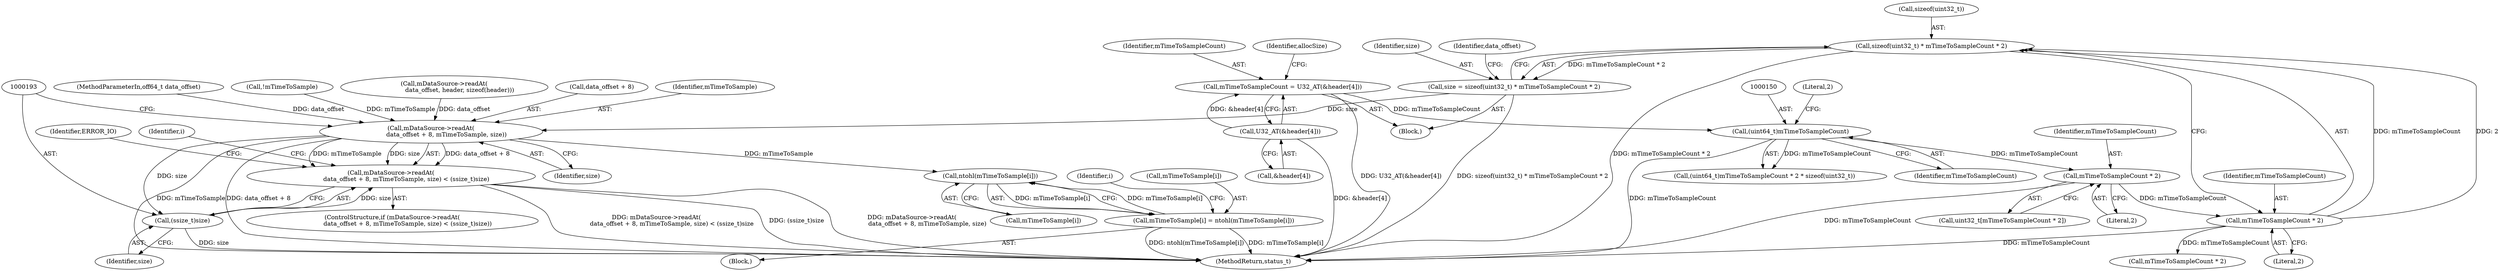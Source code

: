 digraph "1_Android_45737cb776625f17384540523674761e6313e6d4_1@API" {
"1000178" [label="(Call,sizeof(uint32_t) * mTimeToSampleCount * 2)"];
"1000181" [label="(Call,mTimeToSampleCount * 2)"];
"1000167" [label="(Call,mTimeToSampleCount * 2)"];
"1000149" [label="(Call,(uint64_t)mTimeToSampleCount)"];
"1000138" [label="(Call,mTimeToSampleCount = U32_AT(&header[4]))"];
"1000140" [label="(Call,U32_AT(&header[4]))"];
"1000176" [label="(Call,size = sizeof(uint32_t) * mTimeToSampleCount * 2)"];
"1000186" [label="(Call,mDataSource->readAt(\n                data_offset + 8, mTimeToSample, size))"];
"1000185" [label="(Call,mDataSource->readAt(\n                data_offset + 8, mTimeToSample, size) < (ssize_t)size)"];
"1000192" [label="(Call,(ssize_t)size)"];
"1000215" [label="(Call,ntohl(mTimeToSample[i]))"];
"1000211" [label="(Call,mTimeToSample[i] = ntohl(mTimeToSample[i]))"];
"1000118" [label="(Call,mDataSource->readAt(\n                data_offset, header, sizeof(header)))"];
"1000212" [label="(Call,mTimeToSample[i])"];
"1000178" [label="(Call,sizeof(uint32_t) * mTimeToSampleCount * 2)"];
"1000167" [label="(Call,mTimeToSampleCount * 2)"];
"1000209" [label="(Identifier,i)"];
"1000221" [label="(MethodReturn,status_t)"];
"1000186" [label="(Call,mDataSource->readAt(\n                data_offset + 8, mTimeToSample, size))"];
"1000188" [label="(Identifier,data_offset)"];
"1000211" [label="(Call,mTimeToSample[i] = ntohl(mTimeToSample[i]))"];
"1000187" [label="(Call,data_offset + 8)"];
"1000182" [label="(Identifier,mTimeToSampleCount)"];
"1000185" [label="(Call,mDataSource->readAt(\n                data_offset + 8, mTimeToSample, size) < (ssize_t)size)"];
"1000139" [label="(Identifier,mTimeToSampleCount)"];
"1000168" [label="(Identifier,mTimeToSampleCount)"];
"1000149" [label="(Call,(uint64_t)mTimeToSampleCount)"];
"1000191" [label="(Identifier,size)"];
"1000205" [label="(Call,mTimeToSampleCount * 2)"];
"1000151" [label="(Identifier,mTimeToSampleCount)"];
"1000192" [label="(Call,(ssize_t)size)"];
"1000215" [label="(Call,ntohl(mTimeToSample[i]))"];
"1000179" [label="(Call,sizeof(uint32_t))"];
"1000181" [label="(Call,mTimeToSampleCount * 2)"];
"1000216" [label="(Call,mTimeToSample[i])"];
"1000197" [label="(Identifier,ERROR_IO)"];
"1000141" [label="(Call,&header[4])"];
"1000184" [label="(ControlStructure,if (mDataSource->readAt(\n                data_offset + 8, mTimeToSample, size) < (ssize_t)size))"];
"1000147" [label="(Identifier,allocSize)"];
"1000190" [label="(Identifier,mTimeToSample)"];
"1000177" [label="(Identifier,size)"];
"1000101" [label="(MethodParameterIn,off64_t data_offset)"];
"1000169" [label="(Literal,2)"];
"1000176" [label="(Call,size = sizeof(uint32_t) * mTimeToSampleCount * 2)"];
"1000148" [label="(Call,(uint64_t)mTimeToSampleCount * 2 * sizeof(uint32_t))"];
"1000138" [label="(Call,mTimeToSampleCount = U32_AT(&header[4]))"];
"1000165" [label="(Call,uint32_t[mTimeToSampleCount * 2])"];
"1000171" [label="(Call,!mTimeToSample)"];
"1000201" [label="(Identifier,i)"];
"1000210" [label="(Block,)"];
"1000194" [label="(Identifier,size)"];
"1000183" [label="(Literal,2)"];
"1000140" [label="(Call,U32_AT(&header[4]))"];
"1000103" [label="(Block,)"];
"1000153" [label="(Literal,2)"];
"1000178" -> "1000176"  [label="AST: "];
"1000178" -> "1000181"  [label="CFG: "];
"1000179" -> "1000178"  [label="AST: "];
"1000181" -> "1000178"  [label="AST: "];
"1000176" -> "1000178"  [label="CFG: "];
"1000178" -> "1000221"  [label="DDG: mTimeToSampleCount * 2"];
"1000178" -> "1000176"  [label="DDG: mTimeToSampleCount * 2"];
"1000181" -> "1000178"  [label="DDG: mTimeToSampleCount"];
"1000181" -> "1000178"  [label="DDG: 2"];
"1000181" -> "1000183"  [label="CFG: "];
"1000182" -> "1000181"  [label="AST: "];
"1000183" -> "1000181"  [label="AST: "];
"1000181" -> "1000221"  [label="DDG: mTimeToSampleCount"];
"1000167" -> "1000181"  [label="DDG: mTimeToSampleCount"];
"1000181" -> "1000205"  [label="DDG: mTimeToSampleCount"];
"1000167" -> "1000165"  [label="AST: "];
"1000167" -> "1000169"  [label="CFG: "];
"1000168" -> "1000167"  [label="AST: "];
"1000169" -> "1000167"  [label="AST: "];
"1000165" -> "1000167"  [label="CFG: "];
"1000167" -> "1000221"  [label="DDG: mTimeToSampleCount"];
"1000149" -> "1000167"  [label="DDG: mTimeToSampleCount"];
"1000149" -> "1000148"  [label="AST: "];
"1000149" -> "1000151"  [label="CFG: "];
"1000150" -> "1000149"  [label="AST: "];
"1000151" -> "1000149"  [label="AST: "];
"1000153" -> "1000149"  [label="CFG: "];
"1000149" -> "1000221"  [label="DDG: mTimeToSampleCount"];
"1000149" -> "1000148"  [label="DDG: mTimeToSampleCount"];
"1000138" -> "1000149"  [label="DDG: mTimeToSampleCount"];
"1000138" -> "1000103"  [label="AST: "];
"1000138" -> "1000140"  [label="CFG: "];
"1000139" -> "1000138"  [label="AST: "];
"1000140" -> "1000138"  [label="AST: "];
"1000147" -> "1000138"  [label="CFG: "];
"1000138" -> "1000221"  [label="DDG: U32_AT(&header[4])"];
"1000140" -> "1000138"  [label="DDG: &header[4]"];
"1000140" -> "1000141"  [label="CFG: "];
"1000141" -> "1000140"  [label="AST: "];
"1000140" -> "1000221"  [label="DDG: &header[4]"];
"1000176" -> "1000103"  [label="AST: "];
"1000177" -> "1000176"  [label="AST: "];
"1000188" -> "1000176"  [label="CFG: "];
"1000176" -> "1000221"  [label="DDG: sizeof(uint32_t) * mTimeToSampleCount * 2"];
"1000176" -> "1000186"  [label="DDG: size"];
"1000186" -> "1000185"  [label="AST: "];
"1000186" -> "1000191"  [label="CFG: "];
"1000187" -> "1000186"  [label="AST: "];
"1000190" -> "1000186"  [label="AST: "];
"1000191" -> "1000186"  [label="AST: "];
"1000193" -> "1000186"  [label="CFG: "];
"1000186" -> "1000221"  [label="DDG: mTimeToSample"];
"1000186" -> "1000221"  [label="DDG: data_offset + 8"];
"1000186" -> "1000185"  [label="DDG: data_offset + 8"];
"1000186" -> "1000185"  [label="DDG: mTimeToSample"];
"1000186" -> "1000185"  [label="DDG: size"];
"1000118" -> "1000186"  [label="DDG: data_offset"];
"1000101" -> "1000186"  [label="DDG: data_offset"];
"1000171" -> "1000186"  [label="DDG: mTimeToSample"];
"1000186" -> "1000192"  [label="DDG: size"];
"1000186" -> "1000215"  [label="DDG: mTimeToSample"];
"1000185" -> "1000184"  [label="AST: "];
"1000185" -> "1000192"  [label="CFG: "];
"1000192" -> "1000185"  [label="AST: "];
"1000197" -> "1000185"  [label="CFG: "];
"1000201" -> "1000185"  [label="CFG: "];
"1000185" -> "1000221"  [label="DDG: mDataSource->readAt(\n                data_offset + 8, mTimeToSample, size) < (ssize_t)size"];
"1000185" -> "1000221"  [label="DDG: (ssize_t)size"];
"1000185" -> "1000221"  [label="DDG: mDataSource->readAt(\n                data_offset + 8, mTimeToSample, size)"];
"1000192" -> "1000185"  [label="DDG: size"];
"1000192" -> "1000194"  [label="CFG: "];
"1000193" -> "1000192"  [label="AST: "];
"1000194" -> "1000192"  [label="AST: "];
"1000192" -> "1000221"  [label="DDG: size"];
"1000215" -> "1000211"  [label="AST: "];
"1000215" -> "1000216"  [label="CFG: "];
"1000216" -> "1000215"  [label="AST: "];
"1000211" -> "1000215"  [label="CFG: "];
"1000215" -> "1000211"  [label="DDG: mTimeToSample[i]"];
"1000211" -> "1000215"  [label="DDG: mTimeToSample[i]"];
"1000211" -> "1000210"  [label="AST: "];
"1000212" -> "1000211"  [label="AST: "];
"1000209" -> "1000211"  [label="CFG: "];
"1000211" -> "1000221"  [label="DDG: ntohl(mTimeToSample[i])"];
"1000211" -> "1000221"  [label="DDG: mTimeToSample[i]"];
}
